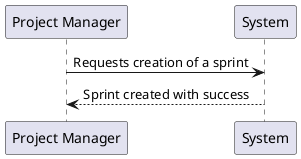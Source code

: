 @startuml

"Project Manager" -> System: Requests creation of a sprint
'"Project Manager" <-- System: Authorization granted
'"Project Manager"  -> System: Add user stories to be part of the sprint
"Project Manager"  <-- System: Sprint created with success
@enduml